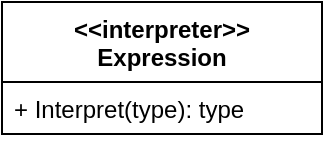 <mxfile version="13.3.1" type="device"><diagram id="Nc8lH0nqj5dTVde-kEAT" name="Page-1"><mxGraphModel dx="1422" dy="816" grid="1" gridSize="10" guides="1" tooltips="1" connect="1" arrows="1" fold="1" page="1" pageScale="1" pageWidth="850" pageHeight="1100" math="0" shadow="0"><root><mxCell id="0"/><mxCell id="1" parent="0"/><mxCell id="YIDhflVp8KXbaem7oj9E-1" value="&lt;&lt;interpreter&gt;&gt;&#10;Expression" style="swimlane;fontStyle=1;align=center;verticalAlign=top;childLayout=stackLayout;horizontal=1;startSize=40;horizontalStack=0;resizeParent=1;resizeParentMax=0;resizeLast=0;collapsible=1;marginBottom=0;" vertex="1" parent="1"><mxGeometry x="90" y="30" width="160" height="66" as="geometry"/></mxCell><mxCell id="YIDhflVp8KXbaem7oj9E-4" value="+ Interpret(type): type" style="text;strokeColor=none;fillColor=none;align=left;verticalAlign=top;spacingLeft=4;spacingRight=4;overflow=hidden;rotatable=0;points=[[0,0.5],[1,0.5]];portConstraint=eastwest;" vertex="1" parent="YIDhflVp8KXbaem7oj9E-1"><mxGeometry y="40" width="160" height="26" as="geometry"/></mxCell></root></mxGraphModel></diagram></mxfile>